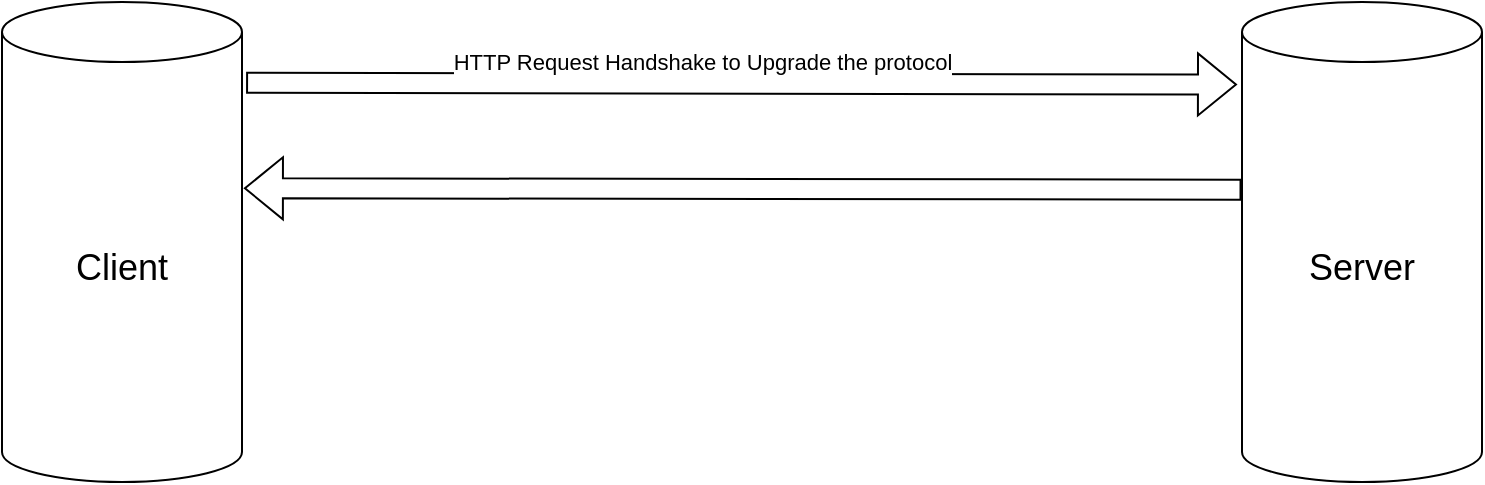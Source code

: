 <mxfile version="21.1.5" type="github">
  <diagram id="C5RBs43oDa-KdzZeNtuy" name="Page-1">
    <mxGraphModel dx="1674" dy="756" grid="1" gridSize="10" guides="1" tooltips="1" connect="1" arrows="1" fold="1" page="1" pageScale="1" pageWidth="827" pageHeight="1169" math="0" shadow="0">
      <root>
        <mxCell id="WIyWlLk6GJQsqaUBKTNV-0" />
        <mxCell id="WIyWlLk6GJQsqaUBKTNV-1" parent="WIyWlLk6GJQsqaUBKTNV-0" />
        <mxCell id="ySHUp40IwxfhOntRPwX8-0" value="&lt;font style=&quot;font-size: 18px;&quot;&gt;Client&lt;/font&gt;" style="shape=cylinder3;whiteSpace=wrap;html=1;boundedLbl=1;backgroundOutline=1;size=15;" parent="WIyWlLk6GJQsqaUBKTNV-1" vertex="1">
          <mxGeometry x="50" y="40" width="120" height="240" as="geometry" />
        </mxCell>
        <mxCell id="ySHUp40IwxfhOntRPwX8-5" value="&lt;font style=&quot;font-size: 18px;&quot;&gt;Server&lt;/font&gt;" style="shape=cylinder3;whiteSpace=wrap;html=1;boundedLbl=1;backgroundOutline=1;size=15;" parent="WIyWlLk6GJQsqaUBKTNV-1" vertex="1">
          <mxGeometry x="670" y="40" width="120" height="240" as="geometry" />
        </mxCell>
        <mxCell id="ySHUp40IwxfhOntRPwX8-6" value="" style="shape=flexArrow;endArrow=classic;html=1;rounded=0;exitX=1.017;exitY=0.168;exitDx=0;exitDy=0;exitPerimeter=0;entryX=-0.021;entryY=0.172;entryDx=0;entryDy=0;entryPerimeter=0;" parent="WIyWlLk6GJQsqaUBKTNV-1" source="ySHUp40IwxfhOntRPwX8-0" target="ySHUp40IwxfhOntRPwX8-5" edge="1">
          <mxGeometry width="50" height="50" relative="1" as="geometry">
            <mxPoint x="210" y="130" as="sourcePoint" />
            <mxPoint x="260" y="80" as="targetPoint" />
          </mxGeometry>
        </mxCell>
        <mxCell id="ySHUp40IwxfhOntRPwX8-7" value="HTTP Request Handshake to Upgrade the protocol" style="edgeLabel;html=1;align=center;verticalAlign=middle;resizable=0;points=[];" parent="ySHUp40IwxfhOntRPwX8-6" vertex="1" connectable="0">
          <mxGeometry x="-0.165" relative="1" as="geometry">
            <mxPoint x="21" y="-11" as="offset" />
          </mxGeometry>
        </mxCell>
        <mxCell id="ySHUp40IwxfhOntRPwX8-9" value="" style="shape=flexArrow;endArrow=classic;html=1;rounded=0;exitX=-0.002;exitY=0.391;exitDx=0;exitDy=0;exitPerimeter=0;entryX=1.008;entryY=0.388;entryDx=0;entryDy=0;entryPerimeter=0;" parent="WIyWlLk6GJQsqaUBKTNV-1" source="ySHUp40IwxfhOntRPwX8-5" target="ySHUp40IwxfhOntRPwX8-0" edge="1">
          <mxGeometry width="50" height="50" relative="1" as="geometry">
            <mxPoint x="420" y="240" as="sourcePoint" />
            <mxPoint x="470" y="190" as="targetPoint" />
          </mxGeometry>
        </mxCell>
      </root>
    </mxGraphModel>
  </diagram>
</mxfile>
